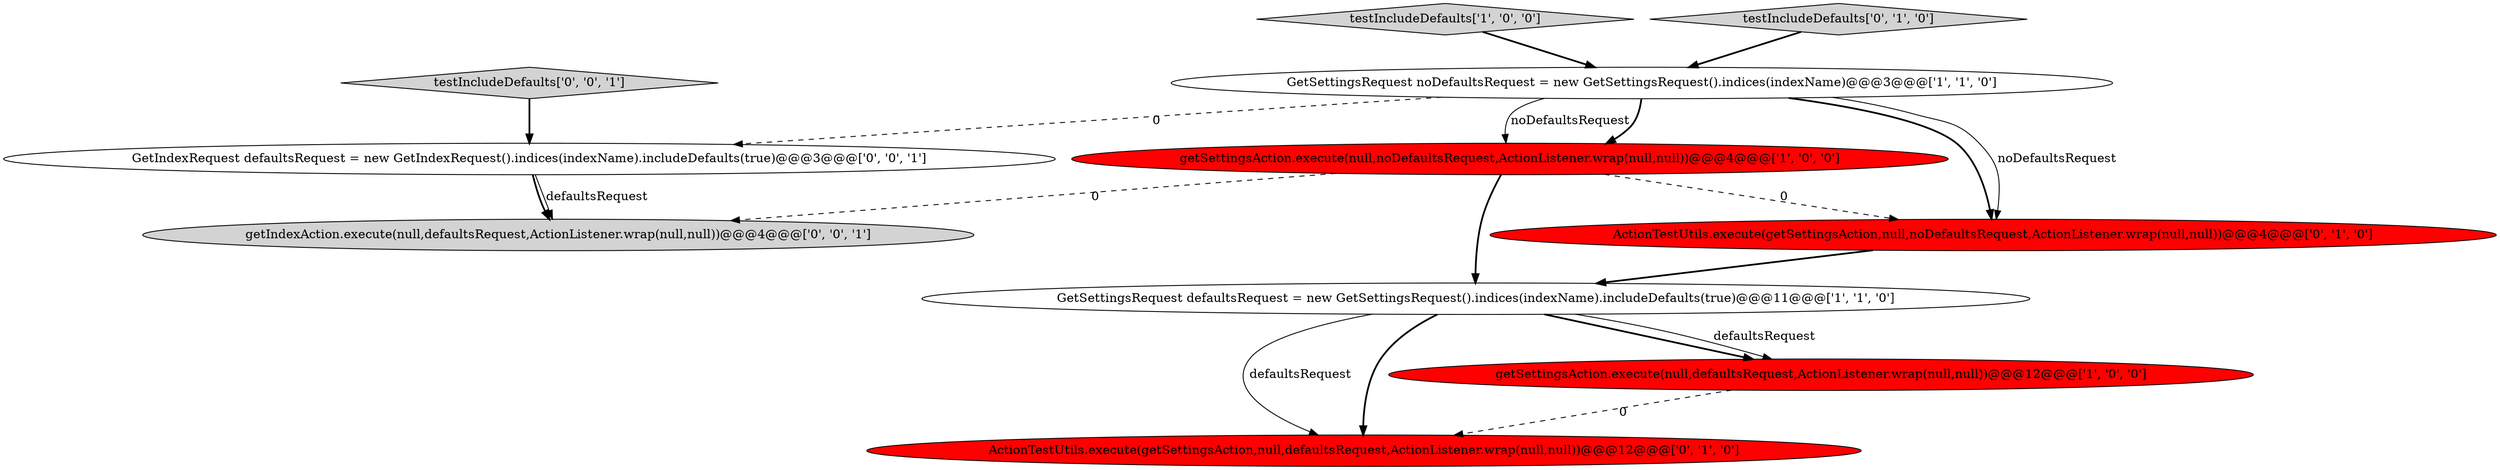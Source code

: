 digraph {
9 [style = filled, label = "getIndexAction.execute(null,defaultsRequest,ActionListener.wrap(null,null))@@@4@@@['0', '0', '1']", fillcolor = lightgray, shape = ellipse image = "AAA0AAABBB3BBB"];
7 [style = filled, label = "ActionTestUtils.execute(getSettingsAction,null,defaultsRequest,ActionListener.wrap(null,null))@@@12@@@['0', '1', '0']", fillcolor = red, shape = ellipse image = "AAA1AAABBB2BBB"];
3 [style = filled, label = "testIncludeDefaults['1', '0', '0']", fillcolor = lightgray, shape = diamond image = "AAA0AAABBB1BBB"];
10 [style = filled, label = "GetIndexRequest defaultsRequest = new GetIndexRequest().indices(indexName).includeDefaults(true)@@@3@@@['0', '0', '1']", fillcolor = white, shape = ellipse image = "AAA0AAABBB3BBB"];
1 [style = filled, label = "GetSettingsRequest defaultsRequest = new GetSettingsRequest().indices(indexName).includeDefaults(true)@@@11@@@['1', '1', '0']", fillcolor = white, shape = ellipse image = "AAA0AAABBB1BBB"];
5 [style = filled, label = "testIncludeDefaults['0', '1', '0']", fillcolor = lightgray, shape = diamond image = "AAA0AAABBB2BBB"];
4 [style = filled, label = "GetSettingsRequest noDefaultsRequest = new GetSettingsRequest().indices(indexName)@@@3@@@['1', '1', '0']", fillcolor = white, shape = ellipse image = "AAA0AAABBB1BBB"];
2 [style = filled, label = "getSettingsAction.execute(null,defaultsRequest,ActionListener.wrap(null,null))@@@12@@@['1', '0', '0']", fillcolor = red, shape = ellipse image = "AAA1AAABBB1BBB"];
0 [style = filled, label = "getSettingsAction.execute(null,noDefaultsRequest,ActionListener.wrap(null,null))@@@4@@@['1', '0', '0']", fillcolor = red, shape = ellipse image = "AAA1AAABBB1BBB"];
6 [style = filled, label = "ActionTestUtils.execute(getSettingsAction,null,noDefaultsRequest,ActionListener.wrap(null,null))@@@4@@@['0', '1', '0']", fillcolor = red, shape = ellipse image = "AAA1AAABBB2BBB"];
8 [style = filled, label = "testIncludeDefaults['0', '0', '1']", fillcolor = lightgray, shape = diamond image = "AAA0AAABBB3BBB"];
6->1 [style = bold, label=""];
8->10 [style = bold, label=""];
1->2 [style = bold, label=""];
10->9 [style = bold, label=""];
0->6 [style = dashed, label="0"];
0->9 [style = dashed, label="0"];
4->0 [style = solid, label="noDefaultsRequest"];
1->2 [style = solid, label="defaultsRequest"];
2->7 [style = dashed, label="0"];
4->10 [style = dashed, label="0"];
1->7 [style = solid, label="defaultsRequest"];
3->4 [style = bold, label=""];
0->1 [style = bold, label=""];
4->6 [style = bold, label=""];
4->6 [style = solid, label="noDefaultsRequest"];
1->7 [style = bold, label=""];
5->4 [style = bold, label=""];
4->0 [style = bold, label=""];
10->9 [style = solid, label="defaultsRequest"];
}
